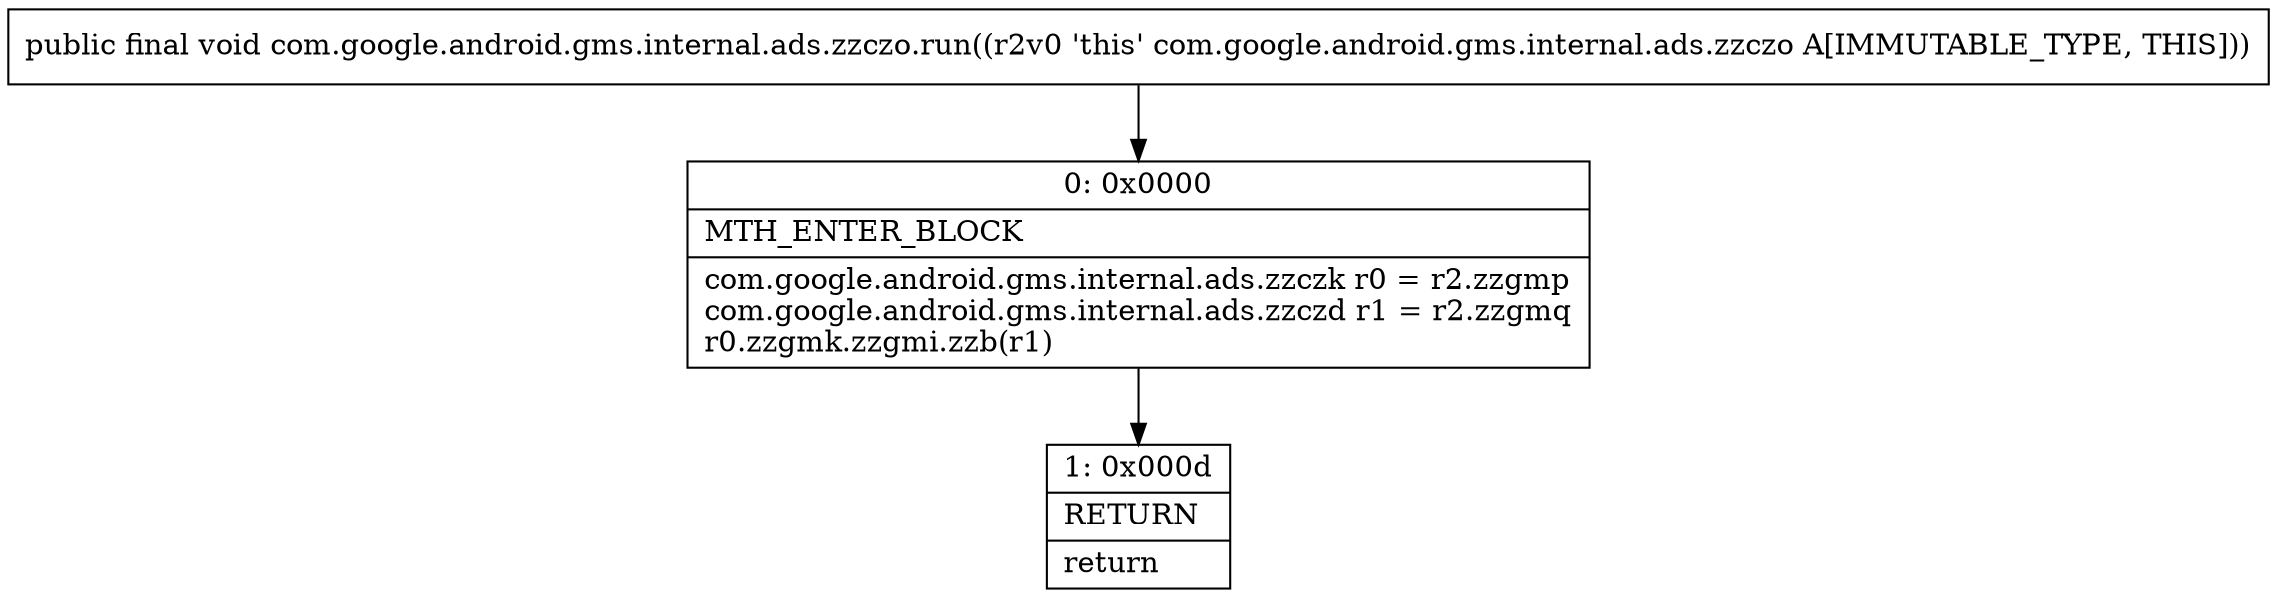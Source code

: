 digraph "CFG forcom.google.android.gms.internal.ads.zzczo.run()V" {
Node_0 [shape=record,label="{0\:\ 0x0000|MTH_ENTER_BLOCK\l|com.google.android.gms.internal.ads.zzczk r0 = r2.zzgmp\lcom.google.android.gms.internal.ads.zzczd r1 = r2.zzgmq\lr0.zzgmk.zzgmi.zzb(r1)\l}"];
Node_1 [shape=record,label="{1\:\ 0x000d|RETURN\l|return\l}"];
MethodNode[shape=record,label="{public final void com.google.android.gms.internal.ads.zzczo.run((r2v0 'this' com.google.android.gms.internal.ads.zzczo A[IMMUTABLE_TYPE, THIS])) }"];
MethodNode -> Node_0;
Node_0 -> Node_1;
}

